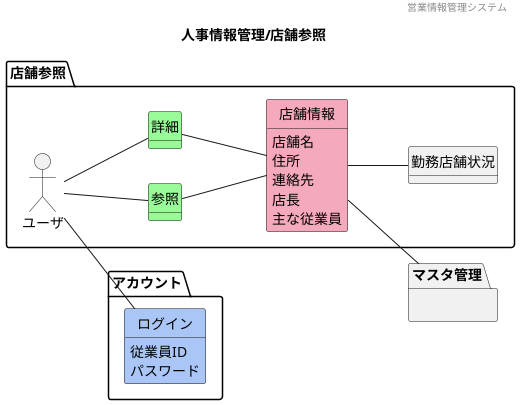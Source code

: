 @startuml images/人事情報管理/店舗参照
' ヘッダー
header 営業情報管理システム
' タイトル
title 人事情報管理/店舗参照
' 
hide circle
' 
hide method
left to right direction

package "アカウント"{
    class "ログイン" #A9C6F6
}

package "店舗参照" {
    'ユーザや外部システム
    mix_actor "ユーザ"
    class "参照" #98fb98
    class "詳細" #98fb98
    class "店舗情報" #F5A9BC
    class "勤務店舗状況"
}
    package "マスタ管理"{
    }
    ' class "" #F5A9BC
    ' class "" #ffd700

    'モデル同士の関係
    ユーザ -- 参照
    ユーザ -- 詳細
    ユーザ -- ログイン
    参照 -- 店舗情報
    詳細 -- 店舗情報
    店舗情報 -- 勤務店舗状況
    店舗情報 -- マスタ管理

    'ドメインクラスの属性
    店舗情報 : 店舗名
    店舗情報 : 住所
    店舗情報 : 連絡先
    店舗情報 : 店長
    店舗情報 : 主な従業員
    ' 勤務店舗状況 : 店舗名
    ' 勤務店舗状況 : 従業員数
    ' 勤務店舗状況 : 責任者
    ログイン : 従業員ID
    ログイン : パスワード




@enduml